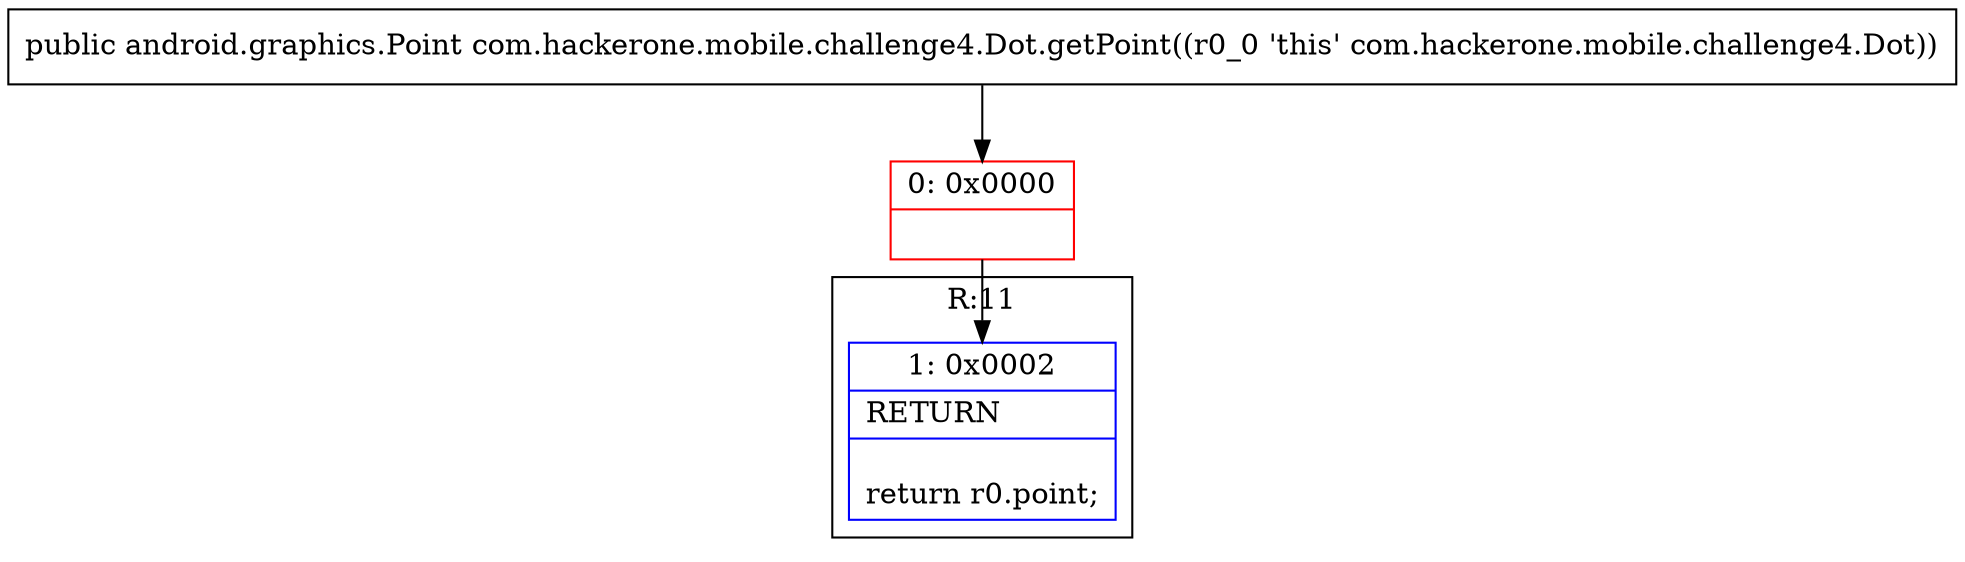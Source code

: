 digraph "CFG forcom.hackerone.mobile.challenge4.Dot.getPoint()Landroid\/graphics\/Point;" {
subgraph cluster_Region_1665482713 {
label = "R:11";
node [shape=record,color=blue];
Node_1 [shape=record,label="{1\:\ 0x0002|RETURN\l|\lreturn r0.point;\l}"];
}
Node_0 [shape=record,color=red,label="{0\:\ 0x0000|\l}"];
MethodNode[shape=record,label="{public android.graphics.Point com.hackerone.mobile.challenge4.Dot.getPoint((r0_0 'this' com.hackerone.mobile.challenge4.Dot)) }"];
MethodNode -> Node_0;
Node_0 -> Node_1;
}

